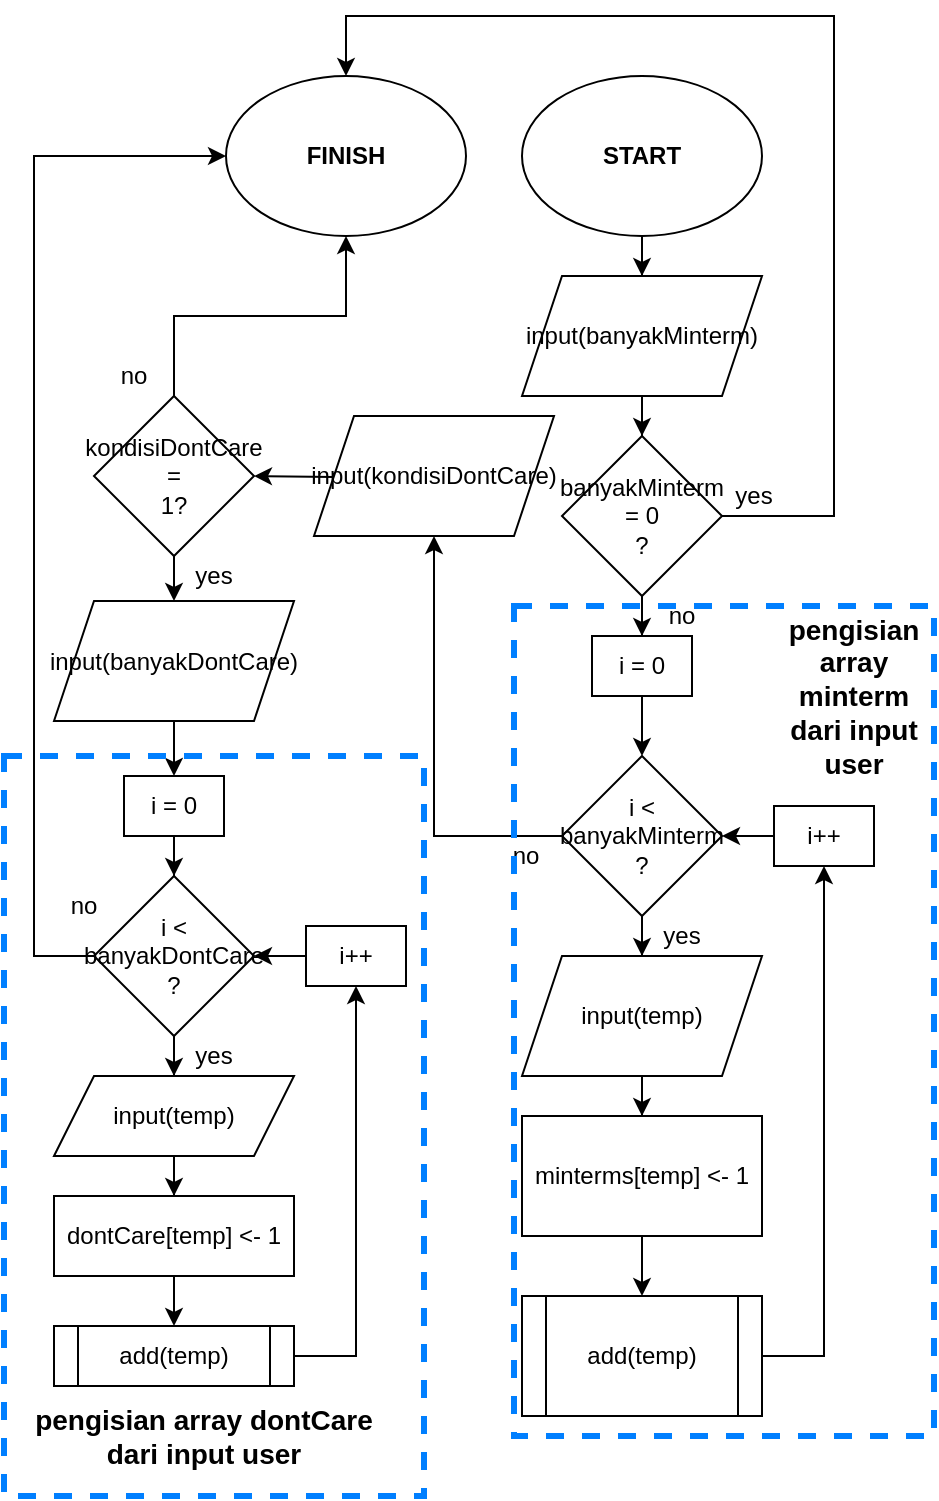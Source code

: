 <mxfile version="14.1.5" type="device"><diagram id="4D0Mk-Beicet6BP096j6" name="Page-1"><mxGraphModel dx="1008" dy="619" grid="1" gridSize="10" guides="1" tooltips="1" connect="1" arrows="1" fold="1" page="1" pageScale="1" pageWidth="827" pageHeight="1169" math="0" shadow="0"><root><mxCell id="0"/><mxCell id="1" parent="0"/><mxCell id="77w809oM9ehnzlVi-rAF-4" value="" style="edgeStyle=orthogonalEdgeStyle;rounded=0;orthogonalLoop=1;jettySize=auto;html=1;" parent="1" source="77w809oM9ehnzlVi-rAF-1" target="77w809oM9ehnzlVi-rAF-3" edge="1"><mxGeometry relative="1" as="geometry"/></mxCell><mxCell id="77w809oM9ehnzlVi-rAF-1" value="&lt;b&gt;START&lt;/b&gt;" style="ellipse;whiteSpace=wrap;html=1;" parent="1" vertex="1"><mxGeometry x="354" y="100" width="120" height="80" as="geometry"/></mxCell><mxCell id="77w809oM9ehnzlVi-rAF-2" value="&lt;b&gt;FINISH&lt;/b&gt;" style="ellipse;whiteSpace=wrap;html=1;" parent="1" vertex="1"><mxGeometry x="206" y="100" width="120" height="80" as="geometry"/></mxCell><mxCell id="77w809oM9ehnzlVi-rAF-7" value="" style="edgeStyle=orthogonalEdgeStyle;rounded=0;orthogonalLoop=1;jettySize=auto;html=1;" parent="1" source="77w809oM9ehnzlVi-rAF-3" target="77w809oM9ehnzlVi-rAF-5" edge="1"><mxGeometry relative="1" as="geometry"/></mxCell><mxCell id="77w809oM9ehnzlVi-rAF-3" value="input(banyakMinterm)" style="shape=parallelogram;perimeter=parallelogramPerimeter;whiteSpace=wrap;html=1;fixedSize=1;" parent="1" vertex="1"><mxGeometry x="354" y="200" width="120" height="60" as="geometry"/></mxCell><mxCell id="77w809oM9ehnzlVi-rAF-8" value="" style="edgeStyle=orthogonalEdgeStyle;rounded=0;orthogonalLoop=1;jettySize=auto;html=1;" parent="1" source="77w809oM9ehnzlVi-rAF-5" target="77w809oM9ehnzlVi-rAF-2" edge="1"><mxGeometry relative="1" as="geometry"><Array as="points"><mxPoint x="510" y="320"/><mxPoint x="510" y="70"/><mxPoint x="266" y="70"/></Array></mxGeometry></mxCell><mxCell id="77w809oM9ehnzlVi-rAF-12" value="" style="edgeStyle=orthogonalEdgeStyle;rounded=0;orthogonalLoop=1;jettySize=auto;html=1;" parent="1" source="77w809oM9ehnzlVi-rAF-5" target="77w809oM9ehnzlVi-rAF-11" edge="1"><mxGeometry relative="1" as="geometry"/></mxCell><mxCell id="77w809oM9ehnzlVi-rAF-5" value="banyakMinterm&lt;br&gt;= 0&lt;br&gt;?" style="rhombus;whiteSpace=wrap;html=1;" parent="1" vertex="1"><mxGeometry x="374" y="280" width="80" height="80" as="geometry"/></mxCell><mxCell id="77w809oM9ehnzlVi-rAF-9" value="yes" style="text;html=1;strokeColor=none;fillColor=none;align=center;verticalAlign=middle;whiteSpace=wrap;rounded=0;" parent="1" vertex="1"><mxGeometry x="450" y="300" width="40" height="20" as="geometry"/></mxCell><mxCell id="77w809oM9ehnzlVi-rAF-14" value="" style="edgeStyle=orthogonalEdgeStyle;rounded=0;orthogonalLoop=1;jettySize=auto;html=1;" parent="1" source="77w809oM9ehnzlVi-rAF-11" target="77w809oM9ehnzlVi-rAF-13" edge="1"><mxGeometry relative="1" as="geometry"/></mxCell><mxCell id="77w809oM9ehnzlVi-rAF-11" value="i = 0" style="rounded=0;whiteSpace=wrap;html=1;" parent="1" vertex="1"><mxGeometry x="389" y="380" width="50" height="30" as="geometry"/></mxCell><mxCell id="77w809oM9ehnzlVi-rAF-16" value="" style="edgeStyle=orthogonalEdgeStyle;rounded=0;orthogonalLoop=1;jettySize=auto;html=1;" parent="1" source="77w809oM9ehnzlVi-rAF-13" target="77w809oM9ehnzlVi-rAF-15" edge="1"><mxGeometry relative="1" as="geometry"/></mxCell><mxCell id="77w809oM9ehnzlVi-rAF-27" value="" style="edgeStyle=orthogonalEdgeStyle;rounded=0;orthogonalLoop=1;jettySize=auto;html=1;" parent="1" source="77w809oM9ehnzlVi-rAF-13" target="77w809oM9ehnzlVi-rAF-26" edge="1"><mxGeometry relative="1" as="geometry"/></mxCell><mxCell id="77w809oM9ehnzlVi-rAF-13" value="i &amp;lt; banyakMinterm&lt;br&gt;?" style="rhombus;whiteSpace=wrap;html=1;" parent="1" vertex="1"><mxGeometry x="374" y="440" width="80" height="80" as="geometry"/></mxCell><mxCell id="77w809oM9ehnzlVi-rAF-18" value="" style="edgeStyle=orthogonalEdgeStyle;rounded=0;orthogonalLoop=1;jettySize=auto;html=1;" parent="1" source="77w809oM9ehnzlVi-rAF-15" target="77w809oM9ehnzlVi-rAF-17" edge="1"><mxGeometry relative="1" as="geometry"/></mxCell><mxCell id="77w809oM9ehnzlVi-rAF-15" value="input(temp)" style="shape=parallelogram;perimeter=parallelogramPerimeter;whiteSpace=wrap;html=1;fixedSize=1;" parent="1" vertex="1"><mxGeometry x="354" y="540" width="120" height="60" as="geometry"/></mxCell><mxCell id="77w809oM9ehnzlVi-rAF-20" value="" style="edgeStyle=orthogonalEdgeStyle;rounded=0;orthogonalLoop=1;jettySize=auto;html=1;" parent="1" source="77w809oM9ehnzlVi-rAF-17" target="77w809oM9ehnzlVi-rAF-19" edge="1"><mxGeometry relative="1" as="geometry"/></mxCell><mxCell id="77w809oM9ehnzlVi-rAF-17" value="minterms[temp] &amp;lt;- 1" style="rounded=0;whiteSpace=wrap;html=1;" parent="1" vertex="1"><mxGeometry x="354" y="620" width="120" height="60" as="geometry"/></mxCell><mxCell id="77w809oM9ehnzlVi-rAF-24" style="edgeStyle=orthogonalEdgeStyle;rounded=0;orthogonalLoop=1;jettySize=auto;html=1;exitX=1;exitY=0.5;exitDx=0;exitDy=0;entryX=0.5;entryY=1;entryDx=0;entryDy=0;" parent="1" source="77w809oM9ehnzlVi-rAF-19" target="77w809oM9ehnzlVi-rAF-23" edge="1"><mxGeometry relative="1" as="geometry"/></mxCell><mxCell id="77w809oM9ehnzlVi-rAF-19" value="add(temp)" style="shape=process;whiteSpace=wrap;html=1;backgroundOutline=1;" parent="1" vertex="1"><mxGeometry x="354" y="710" width="120" height="60" as="geometry"/></mxCell><mxCell id="77w809oM9ehnzlVi-rAF-25" style="edgeStyle=orthogonalEdgeStyle;rounded=0;orthogonalLoop=1;jettySize=auto;html=1;exitX=0;exitY=0.5;exitDx=0;exitDy=0;entryX=1;entryY=0.5;entryDx=0;entryDy=0;" parent="1" source="77w809oM9ehnzlVi-rAF-23" target="77w809oM9ehnzlVi-rAF-13" edge="1"><mxGeometry relative="1" as="geometry"/></mxCell><mxCell id="77w809oM9ehnzlVi-rAF-23" value="i++" style="rounded=0;whiteSpace=wrap;html=1;" parent="1" vertex="1"><mxGeometry x="480" y="465" width="50" height="30" as="geometry"/></mxCell><mxCell id="77w809oM9ehnzlVi-rAF-29" value="" style="edgeStyle=orthogonalEdgeStyle;rounded=0;orthogonalLoop=1;jettySize=auto;html=1;" parent="1" target="77w809oM9ehnzlVi-rAF-28" edge="1"><mxGeometry relative="1" as="geometry"><mxPoint x="300" y="300" as="sourcePoint"/></mxGeometry></mxCell><mxCell id="77w809oM9ehnzlVi-rAF-26" value="input(kondisiDontCare)" style="shape=parallelogram;perimeter=parallelogramPerimeter;whiteSpace=wrap;html=1;fixedSize=1;" parent="1" vertex="1"><mxGeometry x="250" y="270" width="120" height="60" as="geometry"/></mxCell><mxCell id="77w809oM9ehnzlVi-rAF-32" value="" style="edgeStyle=orthogonalEdgeStyle;rounded=0;orthogonalLoop=1;jettySize=auto;html=1;" parent="1" source="77w809oM9ehnzlVi-rAF-28" target="77w809oM9ehnzlVi-rAF-31" edge="1"><mxGeometry relative="1" as="geometry"/></mxCell><mxCell id="77w809oM9ehnzlVi-rAF-48" style="edgeStyle=orthogonalEdgeStyle;rounded=0;orthogonalLoop=1;jettySize=auto;html=1;exitX=0.5;exitY=0;exitDx=0;exitDy=0;entryX=0.5;entryY=1;entryDx=0;entryDy=0;" parent="1" source="77w809oM9ehnzlVi-rAF-28" target="77w809oM9ehnzlVi-rAF-2" edge="1"><mxGeometry relative="1" as="geometry"/></mxCell><mxCell id="77w809oM9ehnzlVi-rAF-28" value="kondisiDontCare&lt;br&gt;=&lt;br&gt;1?" style="rhombus;whiteSpace=wrap;html=1;" parent="1" vertex="1"><mxGeometry x="140" y="260" width="80" height="80" as="geometry"/></mxCell><mxCell id="77w809oM9ehnzlVi-rAF-47" value="" style="edgeStyle=orthogonalEdgeStyle;rounded=0;orthogonalLoop=1;jettySize=auto;html=1;" parent="1" source="77w809oM9ehnzlVi-rAF-31" target="77w809oM9ehnzlVi-rAF-34" edge="1"><mxGeometry relative="1" as="geometry"/></mxCell><mxCell id="77w809oM9ehnzlVi-rAF-31" value="input(banyakDontCare)" style="shape=parallelogram;perimeter=parallelogramPerimeter;whiteSpace=wrap;html=1;fixedSize=1;" parent="1" vertex="1"><mxGeometry x="120" y="362.5" width="120" height="60" as="geometry"/></mxCell><mxCell id="77w809oM9ehnzlVi-rAF-33" value="" style="edgeStyle=orthogonalEdgeStyle;rounded=0;orthogonalLoop=1;jettySize=auto;html=1;" parent="1" source="77w809oM9ehnzlVi-rAF-34" target="77w809oM9ehnzlVi-rAF-36" edge="1"><mxGeometry relative="1" as="geometry"/></mxCell><mxCell id="77w809oM9ehnzlVi-rAF-34" value="i = 0" style="rounded=0;whiteSpace=wrap;html=1;" parent="1" vertex="1"><mxGeometry x="155" y="450" width="50" height="30" as="geometry"/></mxCell><mxCell id="77w809oM9ehnzlVi-rAF-35" value="" style="edgeStyle=orthogonalEdgeStyle;rounded=0;orthogonalLoop=1;jettySize=auto;html=1;" parent="1" source="77w809oM9ehnzlVi-rAF-36" target="77w809oM9ehnzlVi-rAF-38" edge="1"><mxGeometry relative="1" as="geometry"/></mxCell><mxCell id="uNmn4SXbQJQSQ6v7LW1b-3" style="edgeStyle=orthogonalEdgeStyle;rounded=0;orthogonalLoop=1;jettySize=auto;html=1;exitX=0;exitY=0.5;exitDx=0;exitDy=0;entryX=0;entryY=0.5;entryDx=0;entryDy=0;" edge="1" parent="1" source="77w809oM9ehnzlVi-rAF-36" target="77w809oM9ehnzlVi-rAF-2"><mxGeometry relative="1" as="geometry"><Array as="points"><mxPoint x="110" y="540"/><mxPoint x="110" y="140"/></Array></mxGeometry></mxCell><mxCell id="77w809oM9ehnzlVi-rAF-36" value="i &amp;lt; banyakDontCare&lt;br&gt;?" style="rhombus;whiteSpace=wrap;html=1;" parent="1" vertex="1"><mxGeometry x="140" y="500" width="80" height="80" as="geometry"/></mxCell><mxCell id="77w809oM9ehnzlVi-rAF-37" value="" style="edgeStyle=orthogonalEdgeStyle;rounded=0;orthogonalLoop=1;jettySize=auto;html=1;" parent="1" source="77w809oM9ehnzlVi-rAF-38" target="77w809oM9ehnzlVi-rAF-40" edge="1"><mxGeometry relative="1" as="geometry"/></mxCell><mxCell id="77w809oM9ehnzlVi-rAF-38" value="input(temp)" style="shape=parallelogram;perimeter=parallelogramPerimeter;whiteSpace=wrap;html=1;fixedSize=1;" parent="1" vertex="1"><mxGeometry x="120" y="600" width="120" height="40" as="geometry"/></mxCell><mxCell id="77w809oM9ehnzlVi-rAF-39" value="" style="edgeStyle=orthogonalEdgeStyle;rounded=0;orthogonalLoop=1;jettySize=auto;html=1;" parent="1" source="77w809oM9ehnzlVi-rAF-40" target="77w809oM9ehnzlVi-rAF-42" edge="1"><mxGeometry relative="1" as="geometry"/></mxCell><mxCell id="77w809oM9ehnzlVi-rAF-40" value="dontCare[temp] &amp;lt;- 1" style="rounded=0;whiteSpace=wrap;html=1;" parent="1" vertex="1"><mxGeometry x="120" y="660" width="120" height="40" as="geometry"/></mxCell><mxCell id="77w809oM9ehnzlVi-rAF-41" style="edgeStyle=orthogonalEdgeStyle;rounded=0;orthogonalLoop=1;jettySize=auto;html=1;exitX=1;exitY=0.5;exitDx=0;exitDy=0;entryX=0.5;entryY=1;entryDx=0;entryDy=0;" parent="1" source="77w809oM9ehnzlVi-rAF-42" target="77w809oM9ehnzlVi-rAF-44" edge="1"><mxGeometry relative="1" as="geometry"/></mxCell><mxCell id="77w809oM9ehnzlVi-rAF-42" value="add(temp)" style="shape=process;whiteSpace=wrap;html=1;backgroundOutline=1;" parent="1" vertex="1"><mxGeometry x="120" y="725" width="120" height="30" as="geometry"/></mxCell><mxCell id="77w809oM9ehnzlVi-rAF-43" style="edgeStyle=orthogonalEdgeStyle;rounded=0;orthogonalLoop=1;jettySize=auto;html=1;exitX=0;exitY=0.5;exitDx=0;exitDy=0;entryX=1;entryY=0.5;entryDx=0;entryDy=0;" parent="1" source="77w809oM9ehnzlVi-rAF-44" target="77w809oM9ehnzlVi-rAF-36" edge="1"><mxGeometry relative="1" as="geometry"/></mxCell><mxCell id="77w809oM9ehnzlVi-rAF-44" value="i++" style="rounded=0;whiteSpace=wrap;html=1;" parent="1" vertex="1"><mxGeometry x="246" y="525" width="50" height="30" as="geometry"/></mxCell><mxCell id="77w809oM9ehnzlVi-rAF-49" value="no" style="text;html=1;strokeColor=none;fillColor=none;align=center;verticalAlign=middle;whiteSpace=wrap;rounded=0;" parent="1" vertex="1"><mxGeometry x="414" y="360" width="40" height="20" as="geometry"/></mxCell><mxCell id="77w809oM9ehnzlVi-rAF-50" value="yes" style="text;html=1;strokeColor=none;fillColor=none;align=center;verticalAlign=middle;whiteSpace=wrap;rounded=0;" parent="1" vertex="1"><mxGeometry x="180" y="340" width="40" height="20" as="geometry"/></mxCell><mxCell id="77w809oM9ehnzlVi-rAF-51" value="no" style="text;html=1;strokeColor=none;fillColor=none;align=center;verticalAlign=middle;whiteSpace=wrap;rounded=0;" parent="1" vertex="1"><mxGeometry x="140" y="240" width="40" height="20" as="geometry"/></mxCell><mxCell id="77w809oM9ehnzlVi-rAF-52" value="no" style="text;html=1;strokeColor=none;fillColor=none;align=center;verticalAlign=middle;whiteSpace=wrap;rounded=0;" parent="1" vertex="1"><mxGeometry x="115" y="505" width="40" height="20" as="geometry"/></mxCell><mxCell id="77w809oM9ehnzlVi-rAF-54" value="yes" style="text;html=1;strokeColor=none;fillColor=none;align=center;verticalAlign=middle;whiteSpace=wrap;rounded=0;" parent="1" vertex="1"><mxGeometry x="180" y="580" width="40" height="20" as="geometry"/></mxCell><mxCell id="77w809oM9ehnzlVi-rAF-55" value="yes" style="text;html=1;strokeColor=none;fillColor=none;align=center;verticalAlign=middle;whiteSpace=wrap;rounded=0;" parent="1" vertex="1"><mxGeometry x="414" y="520" width="40" height="20" as="geometry"/></mxCell><mxCell id="77w809oM9ehnzlVi-rAF-56" value="no" style="text;html=1;strokeColor=none;fillColor=none;align=center;verticalAlign=middle;whiteSpace=wrap;rounded=0;" parent="1" vertex="1"><mxGeometry x="336" y="480" width="40" height="20" as="geometry"/></mxCell><mxCell id="uNmn4SXbQJQSQ6v7LW1b-1" value="" style="rounded=0;whiteSpace=wrap;html=1;dashed=1;strokeWidth=3;strokeColor=#007FFF;fillColor=none;" vertex="1" parent="1"><mxGeometry x="350" y="365" width="210" height="415" as="geometry"/></mxCell><mxCell id="uNmn4SXbQJQSQ6v7LW1b-2" value="&lt;b style=&quot;font-size: 14px&quot;&gt;pengisian array minterm&lt;br&gt;dari input user&lt;br&gt;&lt;/b&gt;" style="text;html=1;strokeColor=none;fillColor=none;align=center;verticalAlign=middle;whiteSpace=wrap;rounded=0;dashed=1;" vertex="1" parent="1"><mxGeometry x="490" y="400" width="60" height="20" as="geometry"/></mxCell><mxCell id="uNmn4SXbQJQSQ6v7LW1b-4" value="" style="rounded=0;whiteSpace=wrap;html=1;dashed=1;strokeWidth=3;strokeColor=#007FFF;fillColor=none;" vertex="1" parent="1"><mxGeometry x="95" y="440" width="210" height="370" as="geometry"/></mxCell><mxCell id="uNmn4SXbQJQSQ6v7LW1b-6" value="&lt;b style=&quot;font-size: 14px&quot;&gt;pengisian array dontCare&lt;br&gt;dari input user&lt;br&gt;&lt;/b&gt;" style="text;html=1;strokeColor=none;fillColor=none;align=center;verticalAlign=middle;whiteSpace=wrap;rounded=0;dashed=1;" vertex="1" parent="1"><mxGeometry x="95" y="770" width="200" height="20" as="geometry"/></mxCell></root></mxGraphModel></diagram></mxfile>